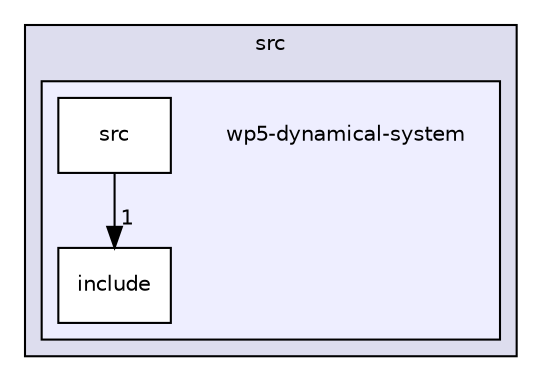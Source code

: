 digraph "/home/lmunier/Documents/robetarme/robetarme-deliverables-wp5/src/wp5-dynamical-system" {
  compound=true
  node [ fontsize="10", fontname="Helvetica"];
  edge [ labelfontsize="10", labelfontname="Helvetica"];
  subgraph clusterdir_68267d1309a1af8e8297ef4c3efbcdba {
    graph [ bgcolor="#ddddee", pencolor="black", label="src" fontname="Helvetica", fontsize="10", URL="dir_68267d1309a1af8e8297ef4c3efbcdba.html"]
  subgraph clusterdir_e0ea8c05b5401c2a19bd76f9656679c5 {
    graph [ bgcolor="#eeeeff", pencolor="black", label="" URL="dir_e0ea8c05b5401c2a19bd76f9656679c5.html"];
    dir_e0ea8c05b5401c2a19bd76f9656679c5 [shape=plaintext label="wp5-dynamical-system"];
    dir_d8ba591ce2ac55e9facc250c5fb6e0c7 [shape=box label="include" color="black" fillcolor="white" style="filled" URL="dir_d8ba591ce2ac55e9facc250c5fb6e0c7.html"];
    dir_0335d74f9c1c9961378aec15e0302768 [shape=box label="src" color="black" fillcolor="white" style="filled" URL="dir_0335d74f9c1c9961378aec15e0302768.html"];
  }
  }
  dir_0335d74f9c1c9961378aec15e0302768->dir_d8ba591ce2ac55e9facc250c5fb6e0c7 [headlabel="1", labeldistance=1.5 headhref="dir_000042_000041.html"];
}
